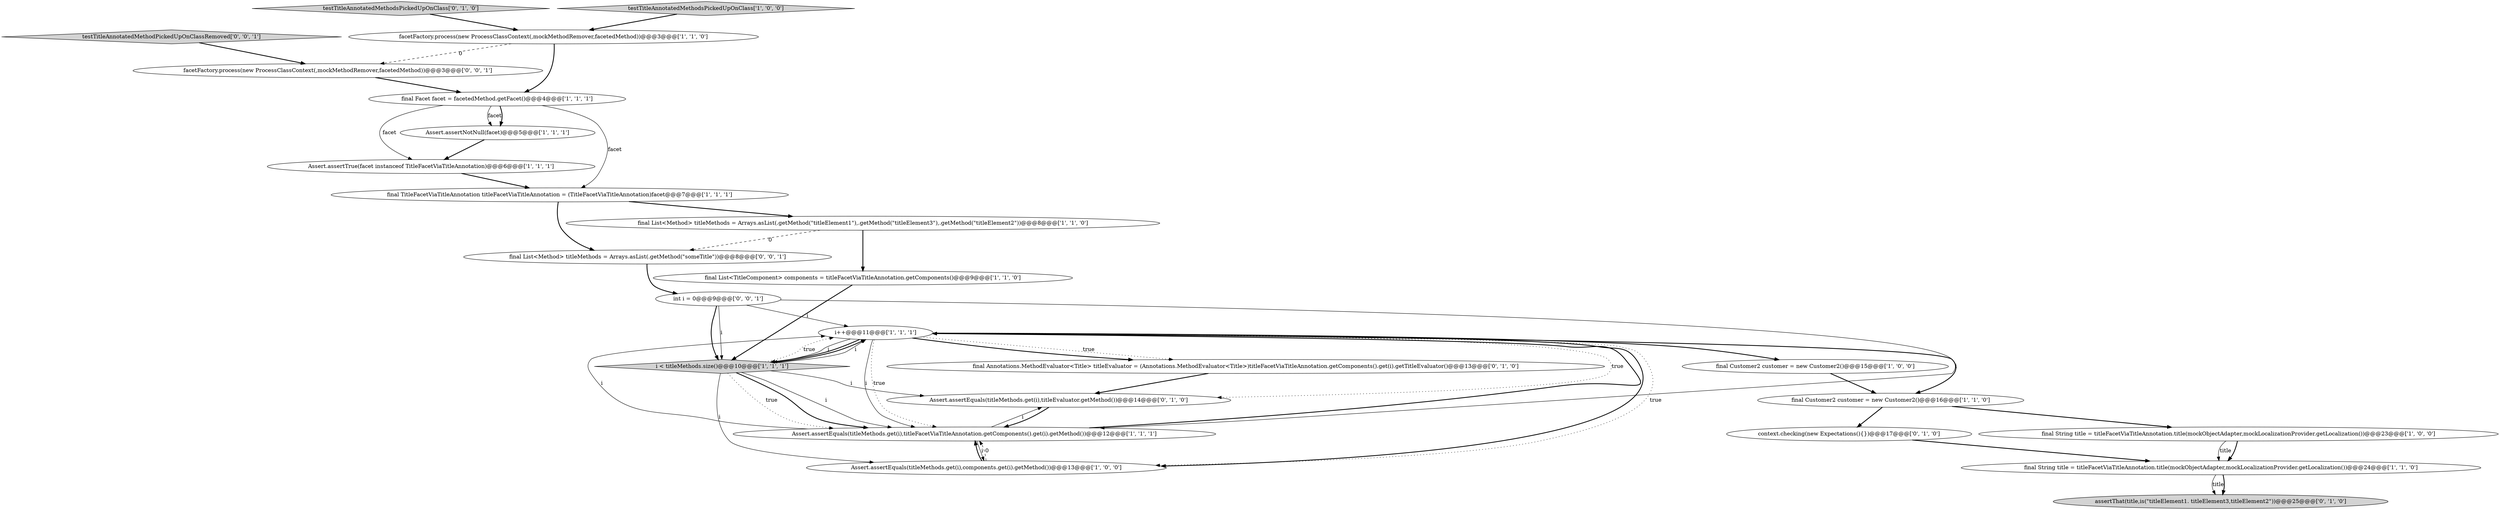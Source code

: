 digraph {
3 [style = filled, label = "final String title = titleFacetViaTitleAnnotation.title(mockObjectAdapter,mockLocalizationProvider.getLocalization())@@@23@@@['1', '0', '0']", fillcolor = white, shape = ellipse image = "AAA0AAABBB1BBB"];
20 [style = filled, label = "final Annotations.MethodEvaluator<Title> titleEvaluator = (Annotations.MethodEvaluator<Title>)titleFacetViaTitleAnnotation.getComponents().get(i).getTitleEvaluator()@@@13@@@['0', '1', '0']", fillcolor = white, shape = ellipse image = "AAA0AAABBB2BBB"];
23 [style = filled, label = "facetFactory.process(new ProcessClassContext(,mockMethodRemover,facetedMethod))@@@3@@@['0', '0', '1']", fillcolor = white, shape = ellipse image = "AAA0AAABBB3BBB"];
16 [style = filled, label = "assertThat(title,is(\"titleElement1. titleElement3,titleElement2\"))@@@25@@@['0', '1', '0']", fillcolor = lightgray, shape = ellipse image = "AAA0AAABBB2BBB"];
7 [style = filled, label = "Assert.assertEquals(titleMethods.get(i),titleFacetViaTitleAnnotation.getComponents().get(i).getMethod())@@@12@@@['1', '1', '1']", fillcolor = white, shape = ellipse image = "AAA0AAABBB1BBB"];
2 [style = filled, label = "Assert.assertNotNull(facet)@@@5@@@['1', '1', '1']", fillcolor = white, shape = ellipse image = "AAA0AAABBB1BBB"];
10 [style = filled, label = "Assert.assertTrue(facet instanceof TitleFacetViaTitleAnnotation)@@@6@@@['1', '1', '1']", fillcolor = white, shape = ellipse image = "AAA0AAABBB1BBB"];
11 [style = filled, label = "final TitleFacetViaTitleAnnotation titleFacetViaTitleAnnotation = (TitleFacetViaTitleAnnotation)facet@@@7@@@['1', '1', '1']", fillcolor = white, shape = ellipse image = "AAA0AAABBB1BBB"];
21 [style = filled, label = "final List<Method> titleMethods = Arrays.asList(.getMethod(\"someTitle\"))@@@8@@@['0', '0', '1']", fillcolor = white, shape = ellipse image = "AAA0AAABBB3BBB"];
8 [style = filled, label = "i < titleMethods.size()@@@10@@@['1', '1', '1']", fillcolor = lightgray, shape = diamond image = "AAA0AAABBB1BBB"];
6 [style = filled, label = "final Customer2 customer = new Customer2()@@@15@@@['1', '0', '0']", fillcolor = white, shape = ellipse image = "AAA0AAABBB1BBB"];
22 [style = filled, label = "int i = 0@@@9@@@['0', '0', '1']", fillcolor = white, shape = ellipse image = "AAA0AAABBB3BBB"];
17 [style = filled, label = "testTitleAnnotatedMethodsPickedUpOnClass['0', '1', '0']", fillcolor = lightgray, shape = diamond image = "AAA0AAABBB2BBB"];
14 [style = filled, label = "final List<Method> titleMethods = Arrays.asList(.getMethod(\"titleElement1\"),.getMethod(\"titleElement3\"),.getMethod(\"titleElement2\"))@@@8@@@['1', '1', '0']", fillcolor = white, shape = ellipse image = "AAA0AAABBB1BBB"];
12 [style = filled, label = "i++@@@11@@@['1', '1', '1']", fillcolor = white, shape = ellipse image = "AAA0AAABBB1BBB"];
15 [style = filled, label = "testTitleAnnotatedMethodsPickedUpOnClass['1', '0', '0']", fillcolor = lightgray, shape = diamond image = "AAA0AAABBB1BBB"];
4 [style = filled, label = "final Customer2 customer = new Customer2()@@@16@@@['1', '1', '0']", fillcolor = white, shape = ellipse image = "AAA0AAABBB1BBB"];
5 [style = filled, label = "final List<TitleComponent> components = titleFacetViaTitleAnnotation.getComponents()@@@9@@@['1', '1', '0']", fillcolor = white, shape = ellipse image = "AAA0AAABBB1BBB"];
1 [style = filled, label = "final Facet facet = facetedMethod.getFacet()@@@4@@@['1', '1', '1']", fillcolor = white, shape = ellipse image = "AAA0AAABBB1BBB"];
9 [style = filled, label = "final String title = titleFacetViaTitleAnnotation.title(mockObjectAdapter,mockLocalizationProvider.getLocalization())@@@24@@@['1', '1', '0']", fillcolor = white, shape = ellipse image = "AAA0AAABBB1BBB"];
0 [style = filled, label = "Assert.assertEquals(titleMethods.get(i),components.get(i).getMethod())@@@13@@@['1', '0', '0']", fillcolor = white, shape = ellipse image = "AAA0AAABBB1BBB"];
18 [style = filled, label = "Assert.assertEquals(titleMethods.get(i),titleEvaluator.getMethod())@@@14@@@['0', '1', '0']", fillcolor = white, shape = ellipse image = "AAA1AAABBB2BBB"];
19 [style = filled, label = "context.checking(new Expectations(){})@@@17@@@['0', '1', '0']", fillcolor = white, shape = ellipse image = "AAA0AAABBB2BBB"];
13 [style = filled, label = "facetFactory.process(new ProcessClassContext(,mockMethodRemover,facetedMethod))@@@3@@@['1', '1', '0']", fillcolor = white, shape = ellipse image = "AAA0AAABBB1BBB"];
24 [style = filled, label = "testTitleAnnotatedMethodPickedUpOnClassRemoved['0', '0', '1']", fillcolor = lightgray, shape = diamond image = "AAA0AAABBB3BBB"];
12->18 [style = dotted, label="true"];
14->5 [style = bold, label=""];
12->7 [style = dotted, label="true"];
12->0 [style = bold, label=""];
0->7 [style = dashed, label="0"];
9->16 [style = solid, label="title"];
5->8 [style = bold, label=""];
19->9 [style = bold, label=""];
11->21 [style = bold, label=""];
6->4 [style = bold, label=""];
8->12 [style = bold, label=""];
21->22 [style = bold, label=""];
22->8 [style = bold, label=""];
22->8 [style = solid, label="i"];
24->23 [style = bold, label=""];
1->10 [style = solid, label="facet"];
7->0 [style = solid, label="i"];
23->1 [style = bold, label=""];
12->8 [style = solid, label="i"];
0->7 [style = bold, label=""];
20->18 [style = bold, label=""];
9->16 [style = bold, label=""];
1->2 [style = solid, label="facet"];
12->4 [style = bold, label=""];
12->0 [style = dotted, label="true"];
22->12 [style = solid, label="i"];
2->10 [style = bold, label=""];
10->11 [style = bold, label=""];
8->7 [style = dotted, label="true"];
12->20 [style = dotted, label="true"];
11->14 [style = bold, label=""];
12->7 [style = solid, label="i"];
13->23 [style = dashed, label="0"];
1->11 [style = solid, label="facet"];
4->19 [style = bold, label=""];
7->12 [style = bold, label=""];
17->13 [style = bold, label=""];
14->21 [style = dashed, label="0"];
3->9 [style = bold, label=""];
8->12 [style = solid, label="i"];
7->18 [style = solid, label="i"];
12->20 [style = bold, label=""];
15->13 [style = bold, label=""];
3->9 [style = solid, label="title"];
13->1 [style = bold, label=""];
8->7 [style = bold, label=""];
7->12 [style = solid, label="i"];
8->18 [style = solid, label="i"];
12->8 [style = bold, label=""];
4->3 [style = bold, label=""];
8->7 [style = solid, label="i"];
1->2 [style = bold, label=""];
12->6 [style = bold, label=""];
8->12 [style = dotted, label="true"];
22->7 [style = solid, label="i"];
8->0 [style = solid, label="i"];
18->7 [style = bold, label=""];
}
